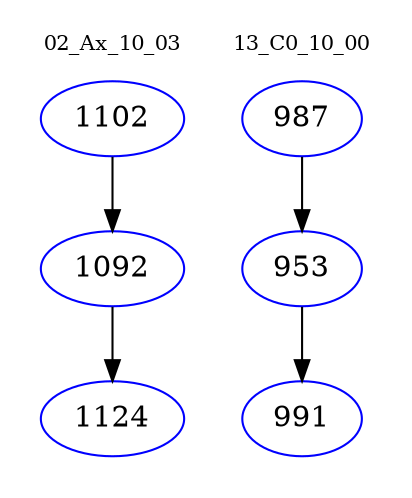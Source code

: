 digraph{
subgraph cluster_0 {
color = white
label = "02_Ax_10_03";
fontsize=10;
T0_1102 [label="1102", color="blue"]
T0_1102 -> T0_1092 [color="black"]
T0_1092 [label="1092", color="blue"]
T0_1092 -> T0_1124 [color="black"]
T0_1124 [label="1124", color="blue"]
}
subgraph cluster_1 {
color = white
label = "13_C0_10_00";
fontsize=10;
T1_987 [label="987", color="blue"]
T1_987 -> T1_953 [color="black"]
T1_953 [label="953", color="blue"]
T1_953 -> T1_991 [color="black"]
T1_991 [label="991", color="blue"]
}
}
